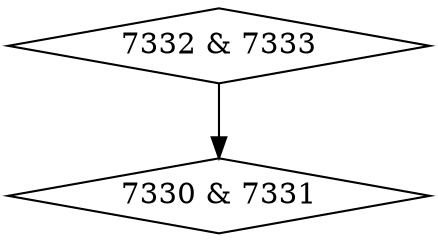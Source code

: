 digraph {
0 [label = "7330 & 7331", shape = diamond];
1 [label = "7332 & 7333", shape = diamond];
1->0;
}
